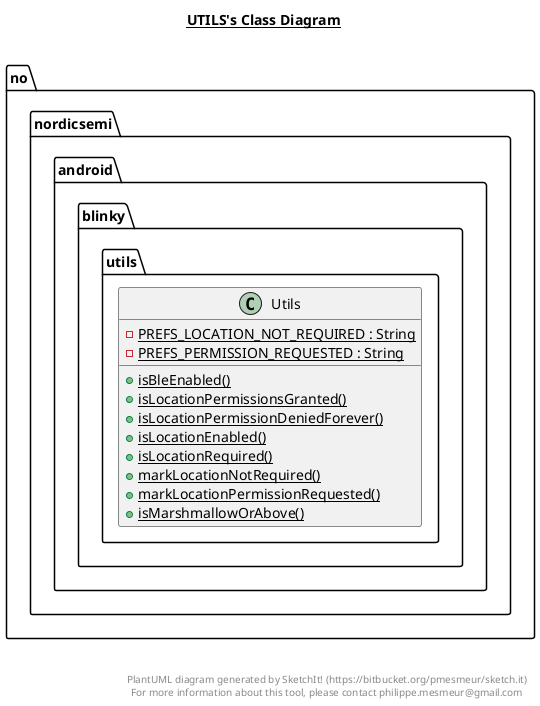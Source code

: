 @startuml

title __UTILS's Class Diagram__\n

  package no.nordicsemi.android.blinky {
    package no.nordicsemi.android.blinky.utils {
      class Utils {
          {static} - PREFS_LOCATION_NOT_REQUIRED : String
          {static} - PREFS_PERMISSION_REQUESTED : String
          {static} + isBleEnabled()
          {static} + isLocationPermissionsGranted()
          {static} + isLocationPermissionDeniedForever()
          {static} + isLocationEnabled()
          {static} + isLocationRequired()
          {static} + markLocationNotRequired()
          {static} + markLocationPermissionRequested()
          {static} + isMarshmallowOrAbove()
      }
    }
  }
  



right footer


PlantUML diagram generated by SketchIt! (https://bitbucket.org/pmesmeur/sketch.it)
For more information about this tool, please contact philippe.mesmeur@gmail.com
endfooter

@enduml
